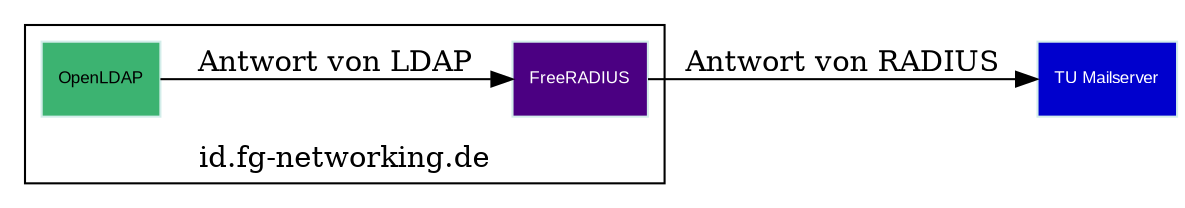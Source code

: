 digraph G {
node [
    shape=box, 
    fontname="arial",
    fontsize=8,
    style=filled,
    color="#d3edea"
  ];
  splines="compound"

  compound=true;
  rankdir=LR;
  subgraph cluster_id{
  radius2 [label="FreeRADIUS", style="filled", fillcolor="indigo", fontcolor="white"];
  ldap [label="OpenLDAP", style="filled", fillcolor="mediumseagreen"];
  label="id.fg-networking.de";
  labelloc=b;
}
  mail2 [label="TU Mailserver", style="filled", fillcolor="blue3", fontcolor="white"];
  ldap -> radius2 [label="Antwort von LDAP"];
  radius2 -> mail2 [label="Antwort von RADIUS"];
  margin=0; //margins around graphic and subgraphs
  nodesep=0.3; //minimal distance between nodes and subgraphs
  }

